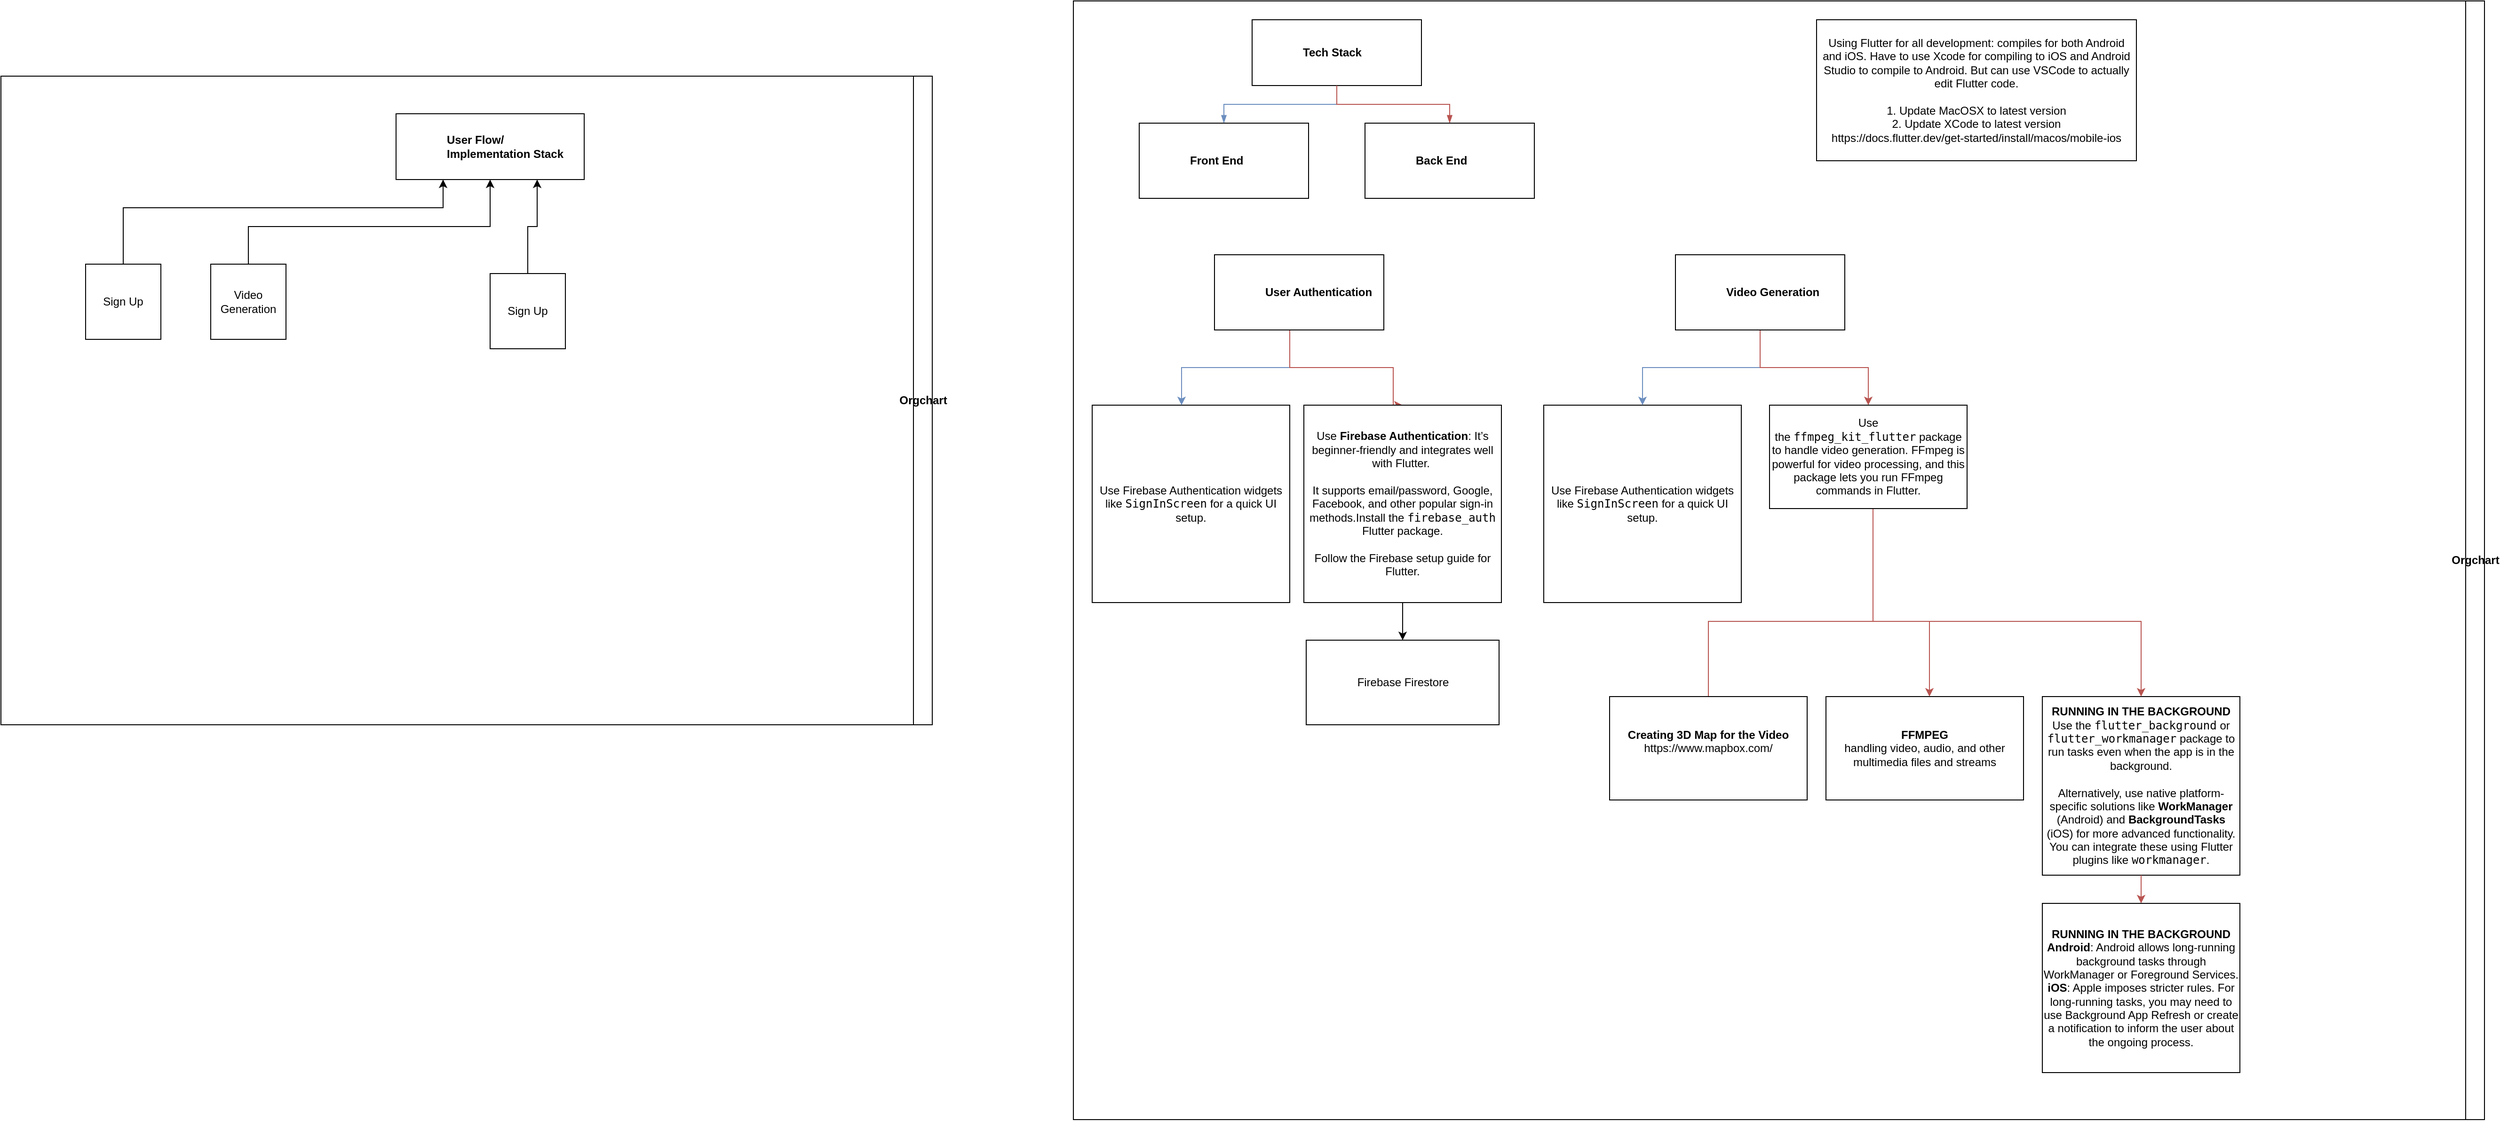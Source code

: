 <mxfile version="25.0.3">
  <diagram id="prtHgNgQTEPvFCAcTncT" name="Page-1">
    <mxGraphModel dx="4414" dy="1744" grid="1" gridSize="10" guides="1" tooltips="1" connect="1" arrows="1" fold="1" page="1" pageScale="1" pageWidth="827" pageHeight="1169" math="0" shadow="0">
      <root>
        <mxCell id="0" />
        <mxCell id="1" parent="0" />
        <mxCell id="dNxyNK7c78bLwvsdeMH5-11" value="Orgchart" style="swimlane;html=1;startSize=20;horizontal=1;containerType=tree;glass=0;direction=south;" parent="1" vertex="1">
          <mxGeometry x="-230" y="60" width="1500" height="1190" as="geometry" />
        </mxCell>
        <UserObject label="Tech Stack" name="Tessa Miller" position="CFO" location="Office 1" email="me@example.com" placeholders="1" link="https://www.draw.io" id="dNxyNK7c78bLwvsdeMH5-12">
          <mxCell style="label;image=https://cdn3.iconfinder.com/data/icons/user-avatars-1/512/users-3-128.png;whiteSpace=wrap;html=1;rounded=0;glass=0;treeMoving=1;treeFolding=1;" parent="dNxyNK7c78bLwvsdeMH5-11" vertex="1">
            <mxGeometry x="190" y="20" width="180" height="70" as="geometry" />
          </mxCell>
        </UserObject>
        <mxCell id="dNxyNK7c78bLwvsdeMH5-13" value="" style="endArrow=blockThin;endFill=1;fontSize=11;edgeStyle=elbowEdgeStyle;elbow=vertical;rounded=0;fillColor=#dae8fc;strokeColor=#6c8ebf;entryX=0.5;entryY=0;entryDx=0;entryDy=0;" parent="dNxyNK7c78bLwvsdeMH5-11" source="dNxyNK7c78bLwvsdeMH5-12" target="XMl_mr6YjIk043C_CZg--44" edge="1">
          <mxGeometry relative="1" as="geometry">
            <mxPoint y="130" as="targetPoint" />
          </mxGeometry>
        </mxCell>
        <mxCell id="dNxyNK7c78bLwvsdeMH5-17" value="" style="endArrow=blockThin;endFill=1;fontSize=11;edgeStyle=elbowEdgeStyle;elbow=vertical;rounded=0;fillColor=#f8cecc;strokeColor=#b85450;entryX=0.5;entryY=0;entryDx=0;entryDy=0;" parent="dNxyNK7c78bLwvsdeMH5-11" source="dNxyNK7c78bLwvsdeMH5-12" target="XMl_mr6YjIk043C_CZg--45" edge="1">
          <mxGeometry relative="1" as="geometry">
            <mxPoint x="580" y="130" as="targetPoint" />
            <Array as="points">
              <mxPoint x="400" y="110" />
            </Array>
          </mxGeometry>
        </mxCell>
        <mxCell id="XMl_mr6YjIk043C_CZg--3" value="&lt;br&gt;&lt;div&gt;&lt;span style=&quot;background-color: initial;&quot;&gt;Use Firebase Authentication widgets like &lt;/span&gt;&lt;code style=&quot;background-color: initial;&quot;&gt;SignInScreen&lt;/code&gt;&lt;span style=&quot;background-color: initial;&quot;&gt; for a quick UI setup.&lt;br&gt;&lt;/span&gt;&lt;br&gt;&lt;/div&gt;" style="whiteSpace=wrap;html=1;aspect=fixed;" vertex="1" parent="dNxyNK7c78bLwvsdeMH5-11">
          <mxGeometry x="20" y="430" width="210" height="210" as="geometry" />
        </mxCell>
        <UserObject label="Front End" name="Alison Donovan" position="System Admin" location="Office 3" email="me@example.com" placeholders="1" link="https://www.draw.io" id="XMl_mr6YjIk043C_CZg--44">
          <mxCell style="label;image=https://cdn3.iconfinder.com/data/icons/user-avatars-1/512/users-2-128.png;whiteSpace=wrap;html=1;rounded=0;glass=0;" vertex="1" parent="dNxyNK7c78bLwvsdeMH5-11">
            <mxGeometry x="70" y="130" width="180" height="80" as="geometry" />
          </mxCell>
        </UserObject>
        <UserObject label="Back End" name="Alison Donovan" position="System Admin" location="Office 3" email="me@example.com" placeholders="1" link="https://www.draw.io" id="XMl_mr6YjIk043C_CZg--45">
          <mxCell style="label;image=https://cdn3.iconfinder.com/data/icons/user-avatars-1/512/users-2-128.png;whiteSpace=wrap;html=1;rounded=0;glass=0;" vertex="1" parent="dNxyNK7c78bLwvsdeMH5-11">
            <mxGeometry x="310" y="130" width="180" height="80" as="geometry" />
          </mxCell>
        </UserObject>
        <mxCell id="XMl_mr6YjIk043C_CZg--49" style="edgeStyle=orthogonalEdgeStyle;rounded=0;orthogonalLoop=1;jettySize=auto;html=1;fillColor=#dae8fc;strokeColor=#6c8ebf;" edge="1" parent="dNxyNK7c78bLwvsdeMH5-11" source="XMl_mr6YjIk043C_CZg--46">
          <mxGeometry relative="1" as="geometry">
            <mxPoint x="115" y="430" as="targetPoint" />
            <Array as="points">
              <mxPoint x="230" y="390" />
              <mxPoint x="115" y="390" />
            </Array>
          </mxGeometry>
        </mxCell>
        <mxCell id="XMl_mr6YjIk043C_CZg--50" style="edgeStyle=orthogonalEdgeStyle;rounded=0;orthogonalLoop=1;jettySize=auto;html=1;entryX=0.5;entryY=0;entryDx=0;entryDy=0;fillColor=#f8cecc;strokeColor=#b85450;" edge="1" parent="dNxyNK7c78bLwvsdeMH5-11" source="XMl_mr6YjIk043C_CZg--46" target="XMl_mr6YjIk043C_CZg--47">
          <mxGeometry relative="1" as="geometry">
            <Array as="points">
              <mxPoint x="230" y="390" />
              <mxPoint x="340" y="390" />
            </Array>
          </mxGeometry>
        </mxCell>
        <UserObject label="User Authentication" name="Alison Donovan" position="System Admin" location="Office 3" email="me@example.com" placeholders="1" link="https://www.draw.io" id="XMl_mr6YjIk043C_CZg--46">
          <mxCell style="label;image=https://cdn3.iconfinder.com/data/icons/user-avatars-1/512/users-2-128.png;whiteSpace=wrap;html=1;rounded=0;glass=0;" vertex="1" parent="dNxyNK7c78bLwvsdeMH5-11">
            <mxGeometry x="150" y="270" width="180" height="80" as="geometry" />
          </mxCell>
        </UserObject>
        <mxCell id="XMl_mr6YjIk043C_CZg--80" style="edgeStyle=orthogonalEdgeStyle;rounded=0;orthogonalLoop=1;jettySize=auto;html=1;entryX=0.5;entryY=0;entryDx=0;entryDy=0;" edge="1" parent="dNxyNK7c78bLwvsdeMH5-11" source="XMl_mr6YjIk043C_CZg--47" target="XMl_mr6YjIk043C_CZg--76">
          <mxGeometry relative="1" as="geometry" />
        </mxCell>
        <mxCell id="XMl_mr6YjIk043C_CZg--47" value="&lt;span style=&quot;background-color: initial;&quot;&gt;Use &lt;/span&gt;&lt;strong style=&quot;background-color: initial;&quot;&gt;Firebase Authentication&lt;/strong&gt;&lt;span style=&quot;background-color: initial;&quot;&gt;: It’s beginner-friendly and integrates well with Flutter.&amp;nbsp;&lt;/span&gt;&lt;div&gt;&lt;span style=&quot;background-color: initial;&quot;&gt;&lt;br&gt;&lt;/span&gt;&lt;/div&gt;&lt;div&gt;&lt;span style=&quot;background-color: initial;&quot;&gt;It supports email/password, Google, Facebook, and other popular sign-in methods.&lt;/span&gt;&lt;span style=&quot;background-color: initial;&quot;&gt;Install the &lt;/span&gt;&lt;code style=&quot;background-color: initial;&quot;&gt;firebase_auth&lt;/code&gt;&lt;span style=&quot;background-color: initial;&quot;&gt; Flutter package.&lt;/span&gt;&lt;/div&gt;&lt;div&gt;&lt;span style=&quot;background-color: initial;&quot;&gt;&lt;br&gt;&lt;/span&gt;&lt;/div&gt;&lt;div&gt;&lt;span style=&quot;background-color: initial;&quot;&gt;Follow the Firebase setup guide for Flutter.&lt;/span&gt;&lt;/div&gt;" style="whiteSpace=wrap;html=1;aspect=fixed;" vertex="1" parent="dNxyNK7c78bLwvsdeMH5-11">
          <mxGeometry x="245" y="430" width="210" height="210" as="geometry" />
        </mxCell>
        <mxCell id="XMl_mr6YjIk043C_CZg--51" value="&lt;br&gt;&lt;div&gt;&lt;span style=&quot;background-color: initial;&quot;&gt;Use Firebase Authentication widgets like &lt;/span&gt;&lt;code style=&quot;background-color: initial;&quot;&gt;SignInScreen&lt;/code&gt;&lt;span style=&quot;background-color: initial;&quot;&gt; for a quick UI setup.&lt;br&gt;&lt;/span&gt;&lt;br&gt;&lt;/div&gt;" style="whiteSpace=wrap;html=1;aspect=fixed;" vertex="1" parent="dNxyNK7c78bLwvsdeMH5-11">
          <mxGeometry x="500" y="430" width="210" height="210" as="geometry" />
        </mxCell>
        <mxCell id="XMl_mr6YjIk043C_CZg--55" style="edgeStyle=orthogonalEdgeStyle;rounded=0;orthogonalLoop=1;jettySize=auto;html=1;fillColor=#dae8fc;strokeColor=#6c8ebf;" edge="1" parent="dNxyNK7c78bLwvsdeMH5-11" source="XMl_mr6YjIk043C_CZg--53" target="XMl_mr6YjIk043C_CZg--51">
          <mxGeometry relative="1" as="geometry" />
        </mxCell>
        <mxCell id="XMl_mr6YjIk043C_CZg--65" style="edgeStyle=orthogonalEdgeStyle;rounded=0;orthogonalLoop=1;jettySize=auto;html=1;fillColor=#f8cecc;strokeColor=#b85450;" edge="1" parent="dNxyNK7c78bLwvsdeMH5-11" source="XMl_mr6YjIk043C_CZg--53" target="XMl_mr6YjIk043C_CZg--67">
          <mxGeometry relative="1" as="geometry" />
        </mxCell>
        <UserObject label="Video Generation" name="Alison Donovan" position="System Admin" location="Office 3" email="me@example.com" placeholders="1" link="https://www.draw.io" id="XMl_mr6YjIk043C_CZg--53">
          <mxCell style="label;image=https://cdn3.iconfinder.com/data/icons/user-avatars-1/512/users-2-128.png;whiteSpace=wrap;html=1;rounded=0;glass=0;" vertex="1" parent="dNxyNK7c78bLwvsdeMH5-11">
            <mxGeometry x="640" y="270" width="180" height="80" as="geometry" />
          </mxCell>
        </UserObject>
        <mxCell id="XMl_mr6YjIk043C_CZg--56" value="Using Flutter for all development: compiles for both Android and iOS. Have to use Xcode for compiling to iOS and Android Studio to compile to Android. But can use VSCode to actually edit Flutter code.&lt;div&gt;&lt;br&gt;&lt;/div&gt;&lt;div&gt;&lt;div&gt;1. Update MacOSX to latest version&lt;/div&gt;&lt;div&gt;2. Update XCode to latest version&lt;br&gt;&lt;div&gt;&lt;div&gt;https://docs.flutter.dev/get-started/install/macos/mobile-ios&lt;/div&gt;&lt;/div&gt;&lt;/div&gt;&lt;/div&gt;" style="rounded=0;whiteSpace=wrap;html=1;" vertex="1" parent="dNxyNK7c78bLwvsdeMH5-11">
          <mxGeometry x="790" y="20" width="340" height="150" as="geometry" />
        </mxCell>
        <mxCell id="XMl_mr6YjIk043C_CZg--64" value="&lt;div&gt;&lt;b&gt;RUNNING IN THE BACKGROUND&lt;/b&gt;&lt;/div&gt;&lt;span style=&quot;background-color: initial;&quot;&gt;Use the &lt;/span&gt;&lt;code style=&quot;background-color: initial;&quot;&gt;flutter_background&lt;/code&gt;&lt;span style=&quot;background-color: initial;&quot;&gt; or &lt;/span&gt;&lt;code style=&quot;background-color: initial;&quot;&gt;flutter_workmanager&lt;/code&gt;&lt;span style=&quot;background-color: initial;&quot;&gt; package to run tasks even when the app is in the background.&lt;/span&gt;&lt;div&gt;&lt;br&gt;&lt;span style=&quot;background-color: initial;&quot;&gt;Alternatively, use native platform-specific solutions like &lt;/span&gt;&lt;strong style=&quot;background-color: initial;&quot;&gt;WorkManager&lt;/strong&gt;&lt;span style=&quot;background-color: initial;&quot;&gt; (Android) and &lt;/span&gt;&lt;strong style=&quot;background-color: initial;&quot;&gt;BackgroundTasks&lt;/strong&gt;&lt;span style=&quot;background-color: initial;&quot;&gt; (iOS) for more advanced functionality. You can integrate these using Flutter plugins like &lt;/span&gt;&lt;code style=&quot;background-color: initial;&quot;&gt;workmanager&lt;/code&gt;&lt;span style=&quot;background-color: initial;&quot;&gt;.&lt;/span&gt;&lt;/div&gt;" style="rounded=0;whiteSpace=wrap;html=1;" vertex="1" parent="dNxyNK7c78bLwvsdeMH5-11">
          <mxGeometry x="1030" y="740" width="210" height="190" as="geometry" />
        </mxCell>
        <mxCell id="XMl_mr6YjIk043C_CZg--66" style="edgeStyle=orthogonalEdgeStyle;rounded=0;orthogonalLoop=1;jettySize=auto;html=1;fillColor=#f8cecc;strokeColor=#b85450;" edge="1" target="XMl_mr6YjIk043C_CZg--64" parent="dNxyNK7c78bLwvsdeMH5-11">
          <mxGeometry relative="1" as="geometry">
            <mxPoint x="835" y="540" as="sourcePoint" />
            <Array as="points">
              <mxPoint x="850" y="540" />
              <mxPoint x="850" y="660" />
              <mxPoint x="1135" y="660" />
            </Array>
          </mxGeometry>
        </mxCell>
        <mxCell id="XMl_mr6YjIk043C_CZg--67" value="&lt;span style=&quot;--tw-border-spacing-x: 0; --tw-border-spacing-y: 0; --tw-translate-x: 0; --tw-translate-y: 0; --tw-rotate: 0; --tw-skew-x: 0; --tw-skew-y: 0; --tw-scale-x: 1; --tw-scale-y: 1; --tw-pan-x: ; --tw-pan-y: ; --tw-pinch-zoom: ; --tw-scroll-snap-strictness: proximity; --tw-gradient-from-position: ; --tw-gradient-via-position: ; --tw-gradient-to-position: ; --tw-ordinal: ; --tw-slashed-zero: ; --tw-numeric-figure: ; --tw-numeric-spacing: ; --tw-numeric-fraction: ; --tw-ring-inset: ; --tw-ring-offset-width: 0px; --tw-ring-offset-color: #fff; --tw-ring-color: rgb(59 130 246 / .5); --tw-ring-offset-shadow: 0 0 #0000; --tw-ring-shadow: 0 0 #0000; --tw-shadow: 0 0 #0000; --tw-shadow-colored: 0 0 #0000; --tw-blur: ; --tw-brightness: ; --tw-contrast: ; --tw-grayscale: ; --tw-hue-rotate: ; --tw-invert: ; --tw-saturate: ; --tw-sepia: ; --tw-drop-shadow: ; --tw-backdrop-blur: ; --tw-backdrop-brightness: ; --tw-backdrop-contrast: ; --tw-backdrop-grayscale: ; --tw-backdrop-hue-rotate: ; --tw-backdrop-invert: ; --tw-backdrop-opacity: ; --tw-backdrop-saturate: ; --tw-backdrop-sepia: ; background-color: initial;&quot;&gt;Use the&amp;nbsp;&lt;/span&gt;&lt;code style=&quot;--tw-border-spacing-x: 0; --tw-border-spacing-y: 0; --tw-translate-x: 0; --tw-translate-y: 0; --tw-rotate: 0; --tw-skew-x: 0; --tw-skew-y: 0; --tw-scale-x: 1; --tw-scale-y: 1; --tw-pan-x: ; --tw-pan-y: ; --tw-pinch-zoom: ; --tw-scroll-snap-strictness: proximity; --tw-gradient-from-position: ; --tw-gradient-via-position: ; --tw-gradient-to-position: ; --tw-ordinal: ; --tw-slashed-zero: ; --tw-numeric-figure: ; --tw-numeric-spacing: ; --tw-numeric-fraction: ; --tw-ring-inset: ; --tw-ring-offset-width: 0px; --tw-ring-offset-color: #fff; --tw-ring-color: rgb(59 130 246 / .5); --tw-ring-offset-shadow: 0 0 #0000; --tw-ring-shadow: 0 0 #0000; --tw-shadow: 0 0 #0000; --tw-shadow-colored: 0 0 #0000; --tw-blur: ; --tw-brightness: ; --tw-contrast: ; --tw-grayscale: ; --tw-hue-rotate: ; --tw-invert: ; --tw-saturate: ; --tw-sepia: ; --tw-drop-shadow: ; --tw-backdrop-blur: ; --tw-backdrop-brightness: ; --tw-backdrop-contrast: ; --tw-backdrop-grayscale: ; --tw-backdrop-hue-rotate: ; --tw-backdrop-invert: ; --tw-backdrop-opacity: ; --tw-backdrop-saturate: ; --tw-backdrop-sepia: ; background-color: initial;&quot;&gt;ffmpeg_kit_flutter&lt;/code&gt;&lt;span style=&quot;--tw-border-spacing-x: 0; --tw-border-spacing-y: 0; --tw-translate-x: 0; --tw-translate-y: 0; --tw-rotate: 0; --tw-skew-x: 0; --tw-skew-y: 0; --tw-scale-x: 1; --tw-scale-y: 1; --tw-pan-x: ; --tw-pan-y: ; --tw-pinch-zoom: ; --tw-scroll-snap-strictness: proximity; --tw-gradient-from-position: ; --tw-gradient-via-position: ; --tw-gradient-to-position: ; --tw-ordinal: ; --tw-slashed-zero: ; --tw-numeric-figure: ; --tw-numeric-spacing: ; --tw-numeric-fraction: ; --tw-ring-inset: ; --tw-ring-offset-width: 0px; --tw-ring-offset-color: #fff; --tw-ring-color: rgb(59 130 246 / .5); --tw-ring-offset-shadow: 0 0 #0000; --tw-ring-shadow: 0 0 #0000; --tw-shadow: 0 0 #0000; --tw-shadow-colored: 0 0 #0000; --tw-blur: ; --tw-brightness: ; --tw-contrast: ; --tw-grayscale: ; --tw-hue-rotate: ; --tw-invert: ; --tw-saturate: ; --tw-sepia: ; --tw-drop-shadow: ; --tw-backdrop-blur: ; --tw-backdrop-brightness: ; --tw-backdrop-contrast: ; --tw-backdrop-grayscale: ; --tw-backdrop-hue-rotate: ; --tw-backdrop-invert: ; --tw-backdrop-opacity: ; --tw-backdrop-saturate: ; --tw-backdrop-sepia: ; background-color: initial;&quot;&gt;&amp;nbsp;package to handle video generation. FFmpeg is powerful for video processing, and this package lets you run FFmpeg commands in Flutter.&lt;/span&gt;" style="rounded=0;whiteSpace=wrap;html=1;" vertex="1" parent="dNxyNK7c78bLwvsdeMH5-11">
          <mxGeometry x="740" y="430" width="210" height="110" as="geometry" />
        </mxCell>
        <mxCell id="XMl_mr6YjIk043C_CZg--68" style="edgeStyle=orthogonalEdgeStyle;rounded=0;orthogonalLoop=1;jettySize=auto;html=1;exitX=0.5;exitY=0;exitDx=0;exitDy=0;fillColor=#f8cecc;strokeColor=#b85450;" edge="1" target="XMl_mr6YjIk043C_CZg--69" source="XMl_mr6YjIk043C_CZg--83" parent="dNxyNK7c78bLwvsdeMH5-11">
          <mxGeometry relative="1" as="geometry">
            <mxPoint x="500" y="390" as="sourcePoint" />
            <Array as="points">
              <mxPoint x="675" y="660" />
              <mxPoint x="910" y="660" />
            </Array>
          </mxGeometry>
        </mxCell>
        <mxCell id="XMl_mr6YjIk043C_CZg--69" value="&lt;div&gt;&lt;span style=&quot;background-color: initial; --tw-border-spacing-x: 0; --tw-border-spacing-y: 0; --tw-translate-x: 0; --tw-translate-y: 0; --tw-rotate: 0; --tw-skew-x: 0; --tw-skew-y: 0; --tw-scale-x: 1; --tw-scale-y: 1; --tw-pan-x: ; --tw-pan-y: ; --tw-pinch-zoom: ; --tw-scroll-snap-strictness: proximity; --tw-gradient-from-position: ; --tw-gradient-via-position: ; --tw-gradient-to-position: ; --tw-ordinal: ; --tw-slashed-zero: ; --tw-numeric-figure: ; --tw-numeric-spacing: ; --tw-numeric-fraction: ; --tw-ring-inset: ; --tw-ring-offset-width: 0px; --tw-ring-offset-color: #fff; --tw-ring-color: rgb(59 130 246 / .5); --tw-ring-offset-shadow: 0 0 #0000; --tw-ring-shadow: 0 0 #0000; --tw-shadow: 0 0 #0000; --tw-shadow-colored: 0 0 #0000; --tw-blur: ; --tw-brightness: ; --tw-contrast: ; --tw-grayscale: ; --tw-hue-rotate: ; --tw-invert: ; --tw-saturate: ; --tw-sepia: ; --tw-drop-shadow: ; --tw-backdrop-blur: ; --tw-backdrop-brightness: ; --tw-backdrop-contrast: ; --tw-backdrop-grayscale: ; --tw-backdrop-hue-rotate: ; --tw-backdrop-invert: ; --tw-backdrop-opacity: ; --tw-backdrop-saturate: ; --tw-backdrop-sepia: ;&quot;&gt;&lt;b&gt;FFMPEG&lt;/b&gt;&lt;/span&gt;&lt;/div&gt;&lt;div&gt;handling video, audio, and other multimedia files and streams&lt;/div&gt;" style="rounded=0;whiteSpace=wrap;html=1;" vertex="1" parent="dNxyNK7c78bLwvsdeMH5-11">
          <mxGeometry x="800" y="740" width="210" height="110" as="geometry" />
        </mxCell>
        <mxCell id="XMl_mr6YjIk043C_CZg--72" style="edgeStyle=orthogonalEdgeStyle;rounded=0;orthogonalLoop=1;jettySize=auto;html=1;fillColor=#f8cecc;strokeColor=#b85450;" edge="1" target="XMl_mr6YjIk043C_CZg--73" source="XMl_mr6YjIk043C_CZg--64" parent="dNxyNK7c78bLwvsdeMH5-11">
          <mxGeometry relative="1" as="geometry">
            <mxPoint x="615" y="580" as="sourcePoint" />
            <Array as="points">
              <mxPoint x="1145" y="900" />
              <mxPoint x="1145" y="1120" />
            </Array>
          </mxGeometry>
        </mxCell>
        <mxCell id="XMl_mr6YjIk043C_CZg--73" value="&lt;div&gt;&lt;b&gt;RUNNING IN THE BACKGROUND&lt;/b&gt;&lt;/div&gt;&lt;strong style=&quot;background-color: initial;&quot;&gt;Android&lt;/strong&gt;&lt;span style=&quot;background-color: initial;&quot;&gt;: Android allows long-running background tasks through WorkManager or Foreground Services.&lt;/span&gt;&lt;br&gt;&lt;strong style=&quot;background-color: initial;&quot;&gt;iOS&lt;/strong&gt;&lt;span style=&quot;background-color: initial;&quot;&gt;: Apple imposes stricter rules. For long-running tasks, you may need to use Background App Refresh or create a notification to inform the user about the ongoing process.&lt;/span&gt;" style="rounded=0;whiteSpace=wrap;html=1;" vertex="1" parent="dNxyNK7c78bLwvsdeMH5-11">
          <mxGeometry x="1030" y="960" width="210" height="180" as="geometry" />
        </mxCell>
        <mxCell id="XMl_mr6YjIk043C_CZg--76" value="Firebase Firestore" style="rounded=0;whiteSpace=wrap;html=1;" vertex="1" parent="dNxyNK7c78bLwvsdeMH5-11">
          <mxGeometry x="247.5" y="680" width="205" height="90" as="geometry" />
        </mxCell>
        <mxCell id="XMl_mr6YjIk043C_CZg--83" value="&lt;b&gt;Creating 3D Map for the Video&lt;/b&gt;&lt;div&gt;https://www.mapbox.com/&lt;/div&gt;&lt;div&gt;&lt;b&gt;&lt;br&gt;&lt;/b&gt;&lt;/div&gt;" style="rounded=0;whiteSpace=wrap;html=1;" vertex="1" parent="dNxyNK7c78bLwvsdeMH5-11">
          <mxGeometry x="570" y="740" width="210" height="110" as="geometry" />
        </mxCell>
        <mxCell id="XMl_mr6YjIk043C_CZg--25" value="Orgchart" style="swimlane;html=1;startSize=20;horizontal=1;containerType=tree;glass=0;direction=south;" vertex="1" parent="1">
          <mxGeometry x="-1370" y="140" width="990" height="690" as="geometry" />
        </mxCell>
        <UserObject label="User Flow/ Implementation Stack" name="Tessa Miller" position="CFO" location="Office 1" email="me@example.com" placeholders="1" link="https://www.draw.io" id="XMl_mr6YjIk043C_CZg--26">
          <mxCell style="label;image=https://cdn3.iconfinder.com/data/icons/user-avatars-1/512/users-3-128.png;whiteSpace=wrap;html=1;rounded=0;glass=0;treeMoving=1;treeFolding=1;" vertex="1" parent="XMl_mr6YjIk043C_CZg--25">
            <mxGeometry x="420" y="40" width="200" height="70" as="geometry" />
          </mxCell>
        </UserObject>
        <mxCell id="XMl_mr6YjIk043C_CZg--35" style="edgeStyle=orthogonalEdgeStyle;rounded=0;orthogonalLoop=1;jettySize=auto;html=1;entryX=0.25;entryY=1;entryDx=0;entryDy=0;" edge="1" parent="XMl_mr6YjIk043C_CZg--25" source="XMl_mr6YjIk043C_CZg--33" target="XMl_mr6YjIk043C_CZg--26">
          <mxGeometry relative="1" as="geometry">
            <Array as="points">
              <mxPoint x="130" y="140" />
              <mxPoint x="470" y="140" />
            </Array>
          </mxGeometry>
        </mxCell>
        <mxCell id="XMl_mr6YjIk043C_CZg--33" value="Sign Up" style="whiteSpace=wrap;html=1;aspect=fixed;" vertex="1" parent="XMl_mr6YjIk043C_CZg--25">
          <mxGeometry x="90" y="200" width="80" height="80" as="geometry" />
        </mxCell>
        <mxCell id="XMl_mr6YjIk043C_CZg--36" style="edgeStyle=orthogonalEdgeStyle;rounded=0;orthogonalLoop=1;jettySize=auto;html=1;entryX=0.5;entryY=1;entryDx=0;entryDy=0;" edge="1" parent="XMl_mr6YjIk043C_CZg--25" source="XMl_mr6YjIk043C_CZg--34" target="XMl_mr6YjIk043C_CZg--26">
          <mxGeometry relative="1" as="geometry">
            <Array as="points">
              <mxPoint x="373" y="160" />
              <mxPoint x="510" y="160" />
            </Array>
          </mxGeometry>
        </mxCell>
        <mxCell id="XMl_mr6YjIk043C_CZg--34" value="Video Generation" style="whiteSpace=wrap;html=1;aspect=fixed;" vertex="1" parent="XMl_mr6YjIk043C_CZg--25">
          <mxGeometry x="223" y="200" width="80" height="80" as="geometry" />
        </mxCell>
        <mxCell id="XMl_mr6YjIk043C_CZg--38" style="edgeStyle=orthogonalEdgeStyle;rounded=0;orthogonalLoop=1;jettySize=auto;html=1;entryX=0.75;entryY=1;entryDx=0;entryDy=0;" edge="1" parent="XMl_mr6YjIk043C_CZg--25" source="XMl_mr6YjIk043C_CZg--37" target="XMl_mr6YjIk043C_CZg--26">
          <mxGeometry relative="1" as="geometry" />
        </mxCell>
        <mxCell id="XMl_mr6YjIk043C_CZg--37" value="Sign Up" style="whiteSpace=wrap;html=1;aspect=fixed;" vertex="1" parent="XMl_mr6YjIk043C_CZg--25">
          <mxGeometry x="520" y="210" width="80" height="80" as="geometry" />
        </mxCell>
      </root>
    </mxGraphModel>
  </diagram>
</mxfile>
